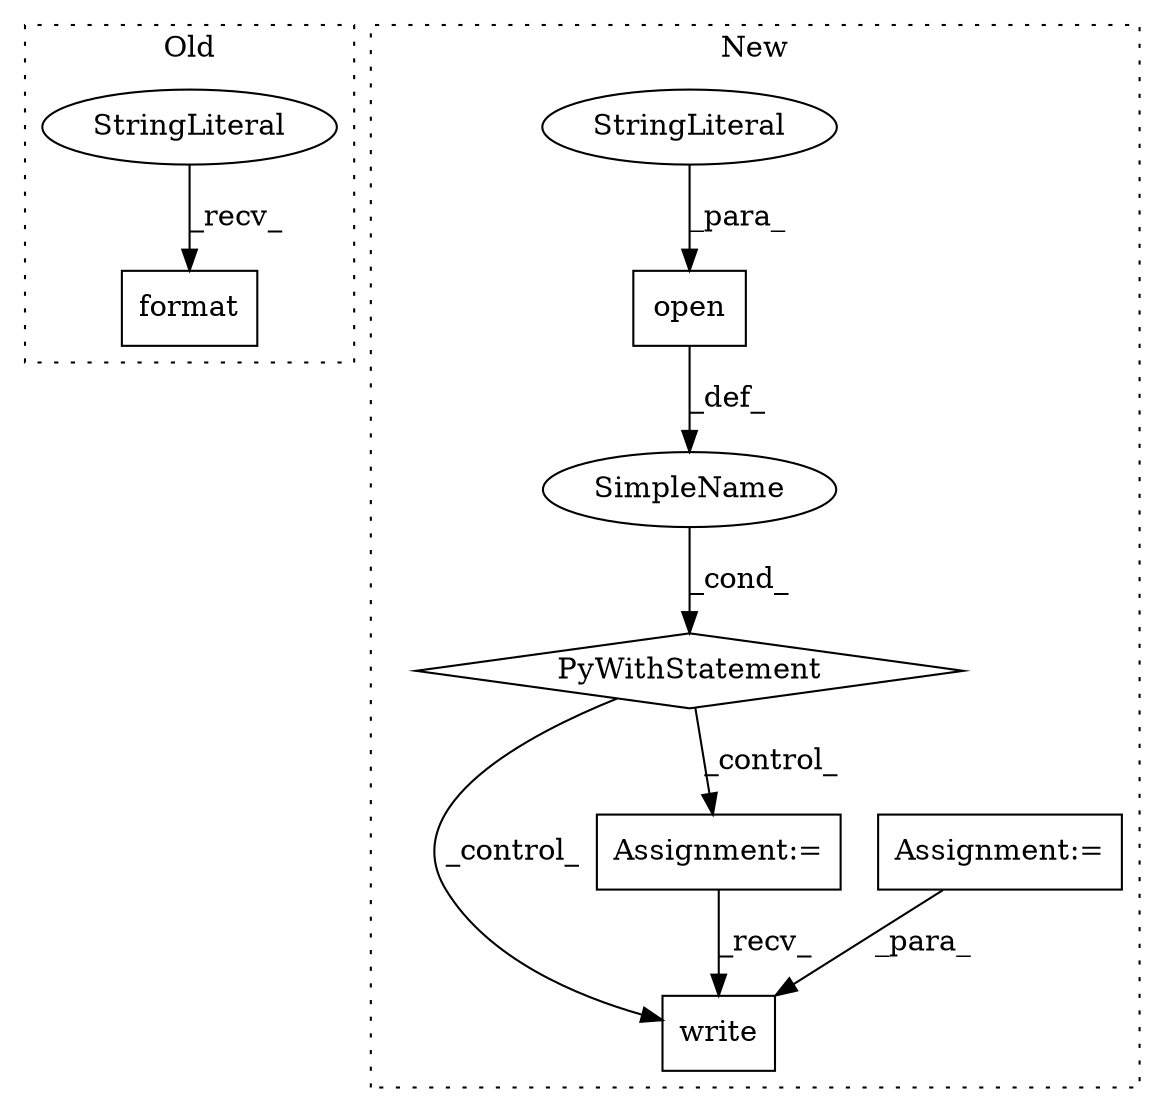 digraph G {
subgraph cluster0 {
1 [label="format" a="32" s="508,523" l="7,1" shape="box"];
3 [label="StringLiteral" a="45" s="439" l="68" shape="ellipse"];
label = "Old";
style="dotted";
}
subgraph cluster1 {
2 [label="write" a="32" s="888,901" l="6,1" shape="box"];
4 [label="Assignment:=" a="7" s="766" l="1" shape="box"];
5 [label="Assignment:=" a="7" s="875" l="2" shape="box"];
6 [label="SimpleName" a="42" s="" l="" shape="ellipse"];
7 [label="PyWithStatement" a="104" s="839,858" l="10,2" shape="diamond"];
8 [label="open" a="32" s="849,857" l="5,1" shape="box"];
9 [label="StringLiteral" a="45" s="854" l="3" shape="ellipse"];
label = "New";
style="dotted";
}
3 -> 1 [label="_recv_"];
4 -> 2 [label="_para_"];
5 -> 2 [label="_recv_"];
6 -> 7 [label="_cond_"];
7 -> 5 [label="_control_"];
7 -> 2 [label="_control_"];
8 -> 6 [label="_def_"];
9 -> 8 [label="_para_"];
}